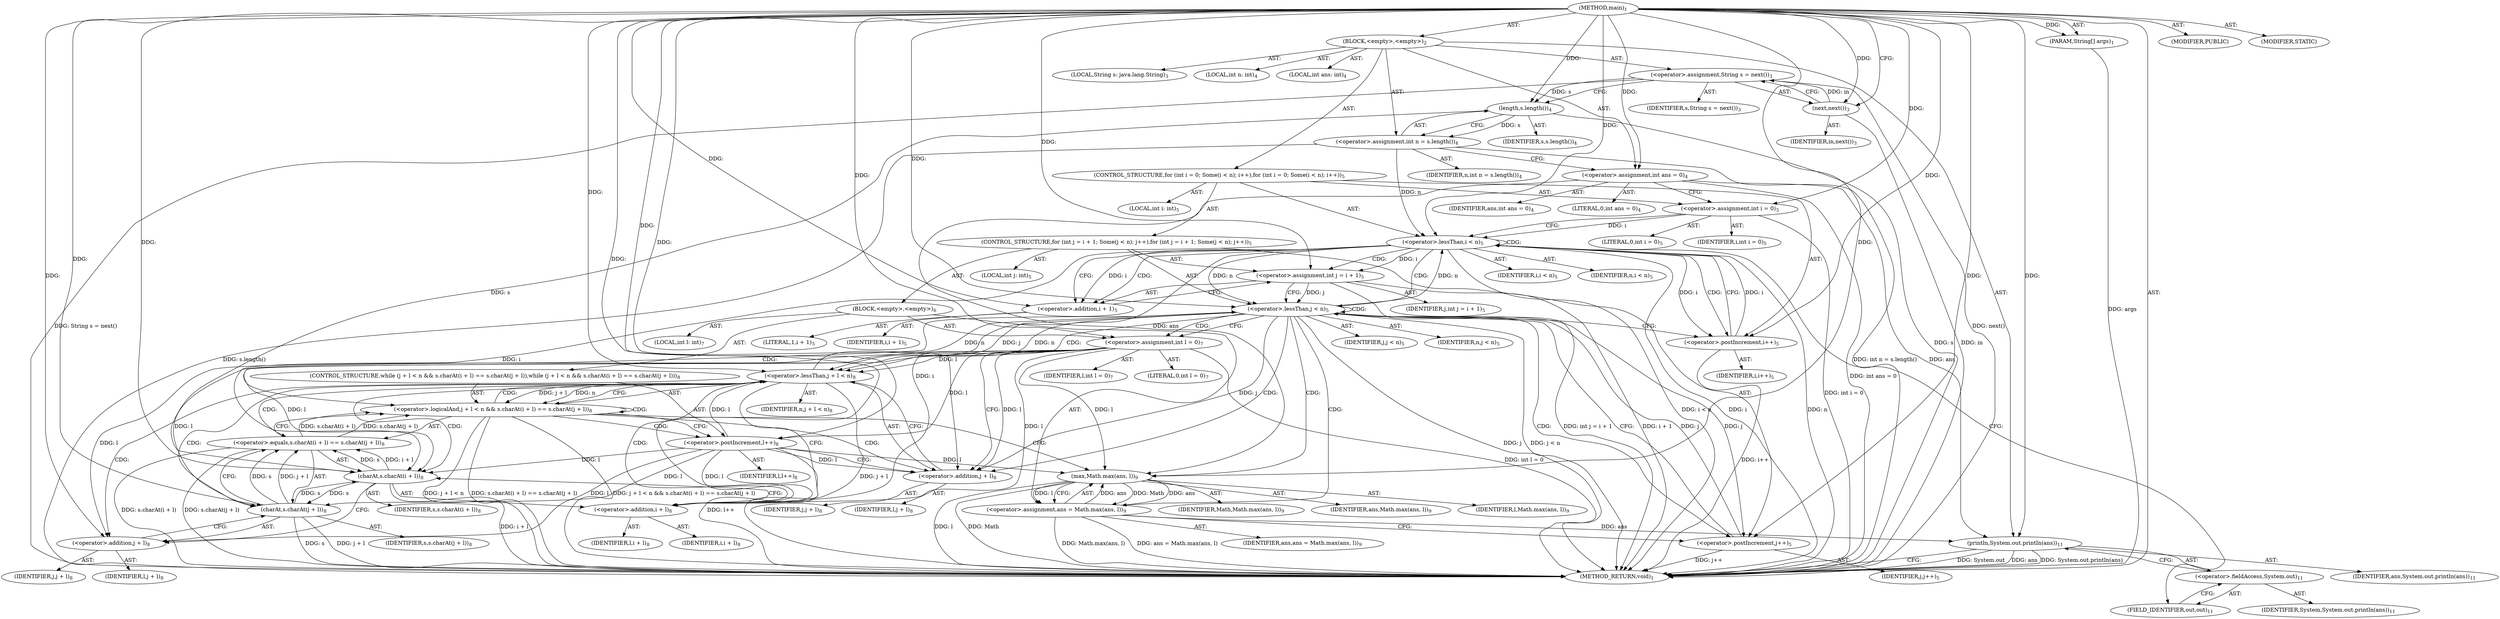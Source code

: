 digraph "main" {  
"17" [label = <(METHOD,main)<SUB>1</SUB>> ]
"18" [label = <(PARAM,String[] args)<SUB>1</SUB>> ]
"19" [label = <(BLOCK,&lt;empty&gt;,&lt;empty&gt;)<SUB>2</SUB>> ]
"20" [label = <(LOCAL,String s: java.lang.String)<SUB>3</SUB>> ]
"21" [label = <(&lt;operator&gt;.assignment,String s = next())<SUB>3</SUB>> ]
"22" [label = <(IDENTIFIER,s,String s = next())<SUB>3</SUB>> ]
"23" [label = <(next,next())<SUB>3</SUB>> ]
"24" [label = <(IDENTIFIER,in,next())<SUB>3</SUB>> ]
"25" [label = <(LOCAL,int n: int)<SUB>4</SUB>> ]
"26" [label = <(LOCAL,int ans: int)<SUB>4</SUB>> ]
"27" [label = <(&lt;operator&gt;.assignment,int n = s.length())<SUB>4</SUB>> ]
"28" [label = <(IDENTIFIER,n,int n = s.length())<SUB>4</SUB>> ]
"29" [label = <(length,s.length())<SUB>4</SUB>> ]
"30" [label = <(IDENTIFIER,s,s.length())<SUB>4</SUB>> ]
"31" [label = <(&lt;operator&gt;.assignment,int ans = 0)<SUB>4</SUB>> ]
"32" [label = <(IDENTIFIER,ans,int ans = 0)<SUB>4</SUB>> ]
"33" [label = <(LITERAL,0,int ans = 0)<SUB>4</SUB>> ]
"34" [label = <(CONTROL_STRUCTURE,for (int i = 0; Some(i &lt; n); i++),for (int i = 0; Some(i &lt; n); i++))<SUB>5</SUB>> ]
"35" [label = <(LOCAL,int i: int)<SUB>5</SUB>> ]
"36" [label = <(&lt;operator&gt;.assignment,int i = 0)<SUB>5</SUB>> ]
"37" [label = <(IDENTIFIER,i,int i = 0)<SUB>5</SUB>> ]
"38" [label = <(LITERAL,0,int i = 0)<SUB>5</SUB>> ]
"39" [label = <(&lt;operator&gt;.lessThan,i &lt; n)<SUB>5</SUB>> ]
"40" [label = <(IDENTIFIER,i,i &lt; n)<SUB>5</SUB>> ]
"41" [label = <(IDENTIFIER,n,i &lt; n)<SUB>5</SUB>> ]
"42" [label = <(&lt;operator&gt;.postIncrement,i++)<SUB>5</SUB>> ]
"43" [label = <(IDENTIFIER,i,i++)<SUB>5</SUB>> ]
"44" [label = <(CONTROL_STRUCTURE,for (int j = i + 1; Some(j &lt; n); j++),for (int j = i + 1; Some(j &lt; n); j++))<SUB>5</SUB>> ]
"45" [label = <(LOCAL,int j: int)<SUB>5</SUB>> ]
"46" [label = <(&lt;operator&gt;.assignment,int j = i + 1)<SUB>5</SUB>> ]
"47" [label = <(IDENTIFIER,j,int j = i + 1)<SUB>5</SUB>> ]
"48" [label = <(&lt;operator&gt;.addition,i + 1)<SUB>5</SUB>> ]
"49" [label = <(IDENTIFIER,i,i + 1)<SUB>5</SUB>> ]
"50" [label = <(LITERAL,1,i + 1)<SUB>5</SUB>> ]
"51" [label = <(&lt;operator&gt;.lessThan,j &lt; n)<SUB>5</SUB>> ]
"52" [label = <(IDENTIFIER,j,j &lt; n)<SUB>5</SUB>> ]
"53" [label = <(IDENTIFIER,n,j &lt; n)<SUB>5</SUB>> ]
"54" [label = <(&lt;operator&gt;.postIncrement,j++)<SUB>5</SUB>> ]
"55" [label = <(IDENTIFIER,j,j++)<SUB>5</SUB>> ]
"56" [label = <(BLOCK,&lt;empty&gt;,&lt;empty&gt;)<SUB>6</SUB>> ]
"57" [label = <(LOCAL,int l: int)<SUB>7</SUB>> ]
"58" [label = <(&lt;operator&gt;.assignment,int l = 0)<SUB>7</SUB>> ]
"59" [label = <(IDENTIFIER,l,int l = 0)<SUB>7</SUB>> ]
"60" [label = <(LITERAL,0,int l = 0)<SUB>7</SUB>> ]
"61" [label = <(CONTROL_STRUCTURE,while (j + l &lt; n &amp;&amp; s.charAt(i + l) == s.charAt(j + l)),while (j + l &lt; n &amp;&amp; s.charAt(i + l) == s.charAt(j + l)))<SUB>8</SUB>> ]
"62" [label = <(&lt;operator&gt;.logicalAnd,j + l &lt; n &amp;&amp; s.charAt(i + l) == s.charAt(j + l))<SUB>8</SUB>> ]
"63" [label = <(&lt;operator&gt;.lessThan,j + l &lt; n)<SUB>8</SUB>> ]
"64" [label = <(&lt;operator&gt;.addition,j + l)<SUB>8</SUB>> ]
"65" [label = <(IDENTIFIER,j,j + l)<SUB>8</SUB>> ]
"66" [label = <(IDENTIFIER,l,j + l)<SUB>8</SUB>> ]
"67" [label = <(IDENTIFIER,n,j + l &lt; n)<SUB>8</SUB>> ]
"68" [label = <(&lt;operator&gt;.equals,s.charAt(i + l) == s.charAt(j + l))<SUB>8</SUB>> ]
"69" [label = <(charAt,s.charAt(i + l))<SUB>8</SUB>> ]
"70" [label = <(IDENTIFIER,s,s.charAt(i + l))<SUB>8</SUB>> ]
"71" [label = <(&lt;operator&gt;.addition,i + l)<SUB>8</SUB>> ]
"72" [label = <(IDENTIFIER,i,i + l)<SUB>8</SUB>> ]
"73" [label = <(IDENTIFIER,l,i + l)<SUB>8</SUB>> ]
"74" [label = <(charAt,s.charAt(j + l))<SUB>8</SUB>> ]
"75" [label = <(IDENTIFIER,s,s.charAt(j + l))<SUB>8</SUB>> ]
"76" [label = <(&lt;operator&gt;.addition,j + l)<SUB>8</SUB>> ]
"77" [label = <(IDENTIFIER,j,j + l)<SUB>8</SUB>> ]
"78" [label = <(IDENTIFIER,l,j + l)<SUB>8</SUB>> ]
"79" [label = <(&lt;operator&gt;.postIncrement,l++)<SUB>8</SUB>> ]
"80" [label = <(IDENTIFIER,l,l++)<SUB>8</SUB>> ]
"81" [label = <(&lt;operator&gt;.assignment,ans = Math.max(ans, l))<SUB>9</SUB>> ]
"82" [label = <(IDENTIFIER,ans,ans = Math.max(ans, l))<SUB>9</SUB>> ]
"83" [label = <(max,Math.max(ans, l))<SUB>9</SUB>> ]
"84" [label = <(IDENTIFIER,Math,Math.max(ans, l))<SUB>9</SUB>> ]
"85" [label = <(IDENTIFIER,ans,Math.max(ans, l))<SUB>9</SUB>> ]
"86" [label = <(IDENTIFIER,l,Math.max(ans, l))<SUB>9</SUB>> ]
"87" [label = <(println,System.out.println(ans))<SUB>11</SUB>> ]
"88" [label = <(&lt;operator&gt;.fieldAccess,System.out)<SUB>11</SUB>> ]
"89" [label = <(IDENTIFIER,System,System.out.println(ans))<SUB>11</SUB>> ]
"90" [label = <(FIELD_IDENTIFIER,out,out)<SUB>11</SUB>> ]
"91" [label = <(IDENTIFIER,ans,System.out.println(ans))<SUB>11</SUB>> ]
"92" [label = <(MODIFIER,PUBLIC)> ]
"93" [label = <(MODIFIER,STATIC)> ]
"94" [label = <(METHOD_RETURN,void)<SUB>1</SUB>> ]
  "17" -> "18"  [ label = "AST: "] 
  "17" -> "19"  [ label = "AST: "] 
  "17" -> "92"  [ label = "AST: "] 
  "17" -> "93"  [ label = "AST: "] 
  "17" -> "94"  [ label = "AST: "] 
  "19" -> "20"  [ label = "AST: "] 
  "19" -> "21"  [ label = "AST: "] 
  "19" -> "25"  [ label = "AST: "] 
  "19" -> "26"  [ label = "AST: "] 
  "19" -> "27"  [ label = "AST: "] 
  "19" -> "31"  [ label = "AST: "] 
  "19" -> "34"  [ label = "AST: "] 
  "19" -> "87"  [ label = "AST: "] 
  "21" -> "22"  [ label = "AST: "] 
  "21" -> "23"  [ label = "AST: "] 
  "23" -> "24"  [ label = "AST: "] 
  "27" -> "28"  [ label = "AST: "] 
  "27" -> "29"  [ label = "AST: "] 
  "29" -> "30"  [ label = "AST: "] 
  "31" -> "32"  [ label = "AST: "] 
  "31" -> "33"  [ label = "AST: "] 
  "34" -> "35"  [ label = "AST: "] 
  "34" -> "36"  [ label = "AST: "] 
  "34" -> "39"  [ label = "AST: "] 
  "34" -> "42"  [ label = "AST: "] 
  "34" -> "44"  [ label = "AST: "] 
  "36" -> "37"  [ label = "AST: "] 
  "36" -> "38"  [ label = "AST: "] 
  "39" -> "40"  [ label = "AST: "] 
  "39" -> "41"  [ label = "AST: "] 
  "42" -> "43"  [ label = "AST: "] 
  "44" -> "45"  [ label = "AST: "] 
  "44" -> "46"  [ label = "AST: "] 
  "44" -> "51"  [ label = "AST: "] 
  "44" -> "54"  [ label = "AST: "] 
  "44" -> "56"  [ label = "AST: "] 
  "46" -> "47"  [ label = "AST: "] 
  "46" -> "48"  [ label = "AST: "] 
  "48" -> "49"  [ label = "AST: "] 
  "48" -> "50"  [ label = "AST: "] 
  "51" -> "52"  [ label = "AST: "] 
  "51" -> "53"  [ label = "AST: "] 
  "54" -> "55"  [ label = "AST: "] 
  "56" -> "57"  [ label = "AST: "] 
  "56" -> "58"  [ label = "AST: "] 
  "56" -> "61"  [ label = "AST: "] 
  "56" -> "81"  [ label = "AST: "] 
  "58" -> "59"  [ label = "AST: "] 
  "58" -> "60"  [ label = "AST: "] 
  "61" -> "62"  [ label = "AST: "] 
  "61" -> "79"  [ label = "AST: "] 
  "62" -> "63"  [ label = "AST: "] 
  "62" -> "68"  [ label = "AST: "] 
  "63" -> "64"  [ label = "AST: "] 
  "63" -> "67"  [ label = "AST: "] 
  "64" -> "65"  [ label = "AST: "] 
  "64" -> "66"  [ label = "AST: "] 
  "68" -> "69"  [ label = "AST: "] 
  "68" -> "74"  [ label = "AST: "] 
  "69" -> "70"  [ label = "AST: "] 
  "69" -> "71"  [ label = "AST: "] 
  "71" -> "72"  [ label = "AST: "] 
  "71" -> "73"  [ label = "AST: "] 
  "74" -> "75"  [ label = "AST: "] 
  "74" -> "76"  [ label = "AST: "] 
  "76" -> "77"  [ label = "AST: "] 
  "76" -> "78"  [ label = "AST: "] 
  "79" -> "80"  [ label = "AST: "] 
  "81" -> "82"  [ label = "AST: "] 
  "81" -> "83"  [ label = "AST: "] 
  "83" -> "84"  [ label = "AST: "] 
  "83" -> "85"  [ label = "AST: "] 
  "83" -> "86"  [ label = "AST: "] 
  "87" -> "88"  [ label = "AST: "] 
  "87" -> "91"  [ label = "AST: "] 
  "88" -> "89"  [ label = "AST: "] 
  "88" -> "90"  [ label = "AST: "] 
  "21" -> "29"  [ label = "CFG: "] 
  "27" -> "31"  [ label = "CFG: "] 
  "31" -> "36"  [ label = "CFG: "] 
  "87" -> "94"  [ label = "CFG: "] 
  "23" -> "21"  [ label = "CFG: "] 
  "29" -> "27"  [ label = "CFG: "] 
  "36" -> "39"  [ label = "CFG: "] 
  "39" -> "48"  [ label = "CFG: "] 
  "39" -> "90"  [ label = "CFG: "] 
  "42" -> "39"  [ label = "CFG: "] 
  "88" -> "87"  [ label = "CFG: "] 
  "46" -> "51"  [ label = "CFG: "] 
  "51" -> "58"  [ label = "CFG: "] 
  "51" -> "42"  [ label = "CFG: "] 
  "54" -> "51"  [ label = "CFG: "] 
  "90" -> "88"  [ label = "CFG: "] 
  "48" -> "46"  [ label = "CFG: "] 
  "58" -> "64"  [ label = "CFG: "] 
  "81" -> "54"  [ label = "CFG: "] 
  "62" -> "79"  [ label = "CFG: "] 
  "62" -> "83"  [ label = "CFG: "] 
  "79" -> "64"  [ label = "CFG: "] 
  "83" -> "81"  [ label = "CFG: "] 
  "63" -> "62"  [ label = "CFG: "] 
  "63" -> "71"  [ label = "CFG: "] 
  "68" -> "62"  [ label = "CFG: "] 
  "64" -> "63"  [ label = "CFG: "] 
  "69" -> "76"  [ label = "CFG: "] 
  "74" -> "68"  [ label = "CFG: "] 
  "71" -> "69"  [ label = "CFG: "] 
  "76" -> "74"  [ label = "CFG: "] 
  "17" -> "23"  [ label = "CFG: "] 
  "18" -> "94"  [ label = "DDG: args"] 
  "21" -> "94"  [ label = "DDG: next()"] 
  "21" -> "94"  [ label = "DDG: String s = next()"] 
  "29" -> "94"  [ label = "DDG: s"] 
  "27" -> "94"  [ label = "DDG: s.length()"] 
  "27" -> "94"  [ label = "DDG: int n = s.length()"] 
  "31" -> "94"  [ label = "DDG: int ans = 0"] 
  "36" -> "94"  [ label = "DDG: int i = 0"] 
  "39" -> "94"  [ label = "DDG: i"] 
  "39" -> "94"  [ label = "DDG: n"] 
  "39" -> "94"  [ label = "DDG: i &lt; n"] 
  "87" -> "94"  [ label = "DDG: System.out"] 
  "87" -> "94"  [ label = "DDG: ans"] 
  "87" -> "94"  [ label = "DDG: System.out.println(ans)"] 
  "46" -> "94"  [ label = "DDG: i + 1"] 
  "46" -> "94"  [ label = "DDG: int j = i + 1"] 
  "51" -> "94"  [ label = "DDG: j"] 
  "51" -> "94"  [ label = "DDG: j &lt; n"] 
  "42" -> "94"  [ label = "DDG: i++"] 
  "58" -> "94"  [ label = "DDG: int l = 0"] 
  "63" -> "94"  [ label = "DDG: j + l"] 
  "62" -> "94"  [ label = "DDG: j + l &lt; n"] 
  "69" -> "94"  [ label = "DDG: i + l"] 
  "68" -> "94"  [ label = "DDG: s.charAt(i + l)"] 
  "74" -> "94"  [ label = "DDG: s"] 
  "74" -> "94"  [ label = "DDG: j + l"] 
  "68" -> "94"  [ label = "DDG: s.charAt(j + l)"] 
  "62" -> "94"  [ label = "DDG: s.charAt(i + l) == s.charAt(j + l)"] 
  "62" -> "94"  [ label = "DDG: j + l &lt; n &amp;&amp; s.charAt(i + l) == s.charAt(j + l)"] 
  "83" -> "94"  [ label = "DDG: l"] 
  "81" -> "94"  [ label = "DDG: Math.max(ans, l)"] 
  "81" -> "94"  [ label = "DDG: ans = Math.max(ans, l)"] 
  "54" -> "94"  [ label = "DDG: j++"] 
  "79" -> "94"  [ label = "DDG: l++"] 
  "83" -> "94"  [ label = "DDG: Math"] 
  "23" -> "94"  [ label = "DDG: in"] 
  "17" -> "18"  [ label = "DDG: "] 
  "23" -> "21"  [ label = "DDG: in"] 
  "29" -> "27"  [ label = "DDG: s"] 
  "17" -> "31"  [ label = "DDG: "] 
  "17" -> "36"  [ label = "DDG: "] 
  "31" -> "87"  [ label = "DDG: ans"] 
  "81" -> "87"  [ label = "DDG: ans"] 
  "17" -> "87"  [ label = "DDG: "] 
  "17" -> "23"  [ label = "DDG: "] 
  "21" -> "29"  [ label = "DDG: s"] 
  "17" -> "29"  [ label = "DDG: "] 
  "36" -> "39"  [ label = "DDG: i"] 
  "42" -> "39"  [ label = "DDG: i"] 
  "17" -> "39"  [ label = "DDG: "] 
  "27" -> "39"  [ label = "DDG: n"] 
  "51" -> "39"  [ label = "DDG: n"] 
  "17" -> "42"  [ label = "DDG: "] 
  "39" -> "42"  [ label = "DDG: i"] 
  "39" -> "46"  [ label = "DDG: i"] 
  "17" -> "46"  [ label = "DDG: "] 
  "46" -> "51"  [ label = "DDG: j"] 
  "54" -> "51"  [ label = "DDG: j"] 
  "17" -> "51"  [ label = "DDG: "] 
  "39" -> "51"  [ label = "DDG: n"] 
  "63" -> "51"  [ label = "DDG: n"] 
  "17" -> "54"  [ label = "DDG: "] 
  "51" -> "54"  [ label = "DDG: j"] 
  "17" -> "58"  [ label = "DDG: "] 
  "83" -> "81"  [ label = "DDG: Math"] 
  "83" -> "81"  [ label = "DDG: ans"] 
  "83" -> "81"  [ label = "DDG: l"] 
  "39" -> "48"  [ label = "DDG: i"] 
  "17" -> "48"  [ label = "DDG: "] 
  "63" -> "62"  [ label = "DDG: j + l"] 
  "63" -> "62"  [ label = "DDG: n"] 
  "68" -> "62"  [ label = "DDG: s.charAt(i + l)"] 
  "68" -> "62"  [ label = "DDG: s.charAt(j + l)"] 
  "17" -> "79"  [ label = "DDG: "] 
  "58" -> "79"  [ label = "DDG: l"] 
  "17" -> "83"  [ label = "DDG: "] 
  "31" -> "83"  [ label = "DDG: ans"] 
  "81" -> "83"  [ label = "DDG: ans"] 
  "58" -> "83"  [ label = "DDG: l"] 
  "79" -> "83"  [ label = "DDG: l"] 
  "51" -> "63"  [ label = "DDG: j"] 
  "17" -> "63"  [ label = "DDG: "] 
  "58" -> "63"  [ label = "DDG: l"] 
  "79" -> "63"  [ label = "DDG: l"] 
  "51" -> "63"  [ label = "DDG: n"] 
  "69" -> "68"  [ label = "DDG: s"] 
  "69" -> "68"  [ label = "DDG: i + l"] 
  "74" -> "68"  [ label = "DDG: s"] 
  "74" -> "68"  [ label = "DDG: j + l"] 
  "51" -> "64"  [ label = "DDG: j"] 
  "17" -> "64"  [ label = "DDG: "] 
  "58" -> "64"  [ label = "DDG: l"] 
  "79" -> "64"  [ label = "DDG: l"] 
  "29" -> "69"  [ label = "DDG: s"] 
  "74" -> "69"  [ label = "DDG: s"] 
  "17" -> "69"  [ label = "DDG: "] 
  "39" -> "69"  [ label = "DDG: i"] 
  "58" -> "69"  [ label = "DDG: l"] 
  "79" -> "69"  [ label = "DDG: l"] 
  "69" -> "74"  [ label = "DDG: s"] 
  "17" -> "74"  [ label = "DDG: "] 
  "58" -> "74"  [ label = "DDG: l"] 
  "79" -> "74"  [ label = "DDG: l"] 
  "17" -> "71"  [ label = "DDG: "] 
  "39" -> "71"  [ label = "DDG: i"] 
  "58" -> "71"  [ label = "DDG: l"] 
  "79" -> "71"  [ label = "DDG: l"] 
  "17" -> "76"  [ label = "DDG: "] 
  "58" -> "76"  [ label = "DDG: l"] 
  "79" -> "76"  [ label = "DDG: l"] 
  "39" -> "48"  [ label = "CDG: "] 
  "39" -> "42"  [ label = "CDG: "] 
  "39" -> "51"  [ label = "CDG: "] 
  "39" -> "46"  [ label = "CDG: "] 
  "39" -> "39"  [ label = "CDG: "] 
  "51" -> "58"  [ label = "CDG: "] 
  "51" -> "64"  [ label = "CDG: "] 
  "51" -> "51"  [ label = "CDG: "] 
  "51" -> "83"  [ label = "CDG: "] 
  "51" -> "81"  [ label = "CDG: "] 
  "51" -> "63"  [ label = "CDG: "] 
  "51" -> "54"  [ label = "CDG: "] 
  "51" -> "62"  [ label = "CDG: "] 
  "62" -> "64"  [ label = "CDG: "] 
  "62" -> "63"  [ label = "CDG: "] 
  "62" -> "62"  [ label = "CDG: "] 
  "62" -> "79"  [ label = "CDG: "] 
  "63" -> "68"  [ label = "CDG: "] 
  "63" -> "71"  [ label = "CDG: "] 
  "63" -> "69"  [ label = "CDG: "] 
  "63" -> "74"  [ label = "CDG: "] 
  "63" -> "76"  [ label = "CDG: "] 
}
